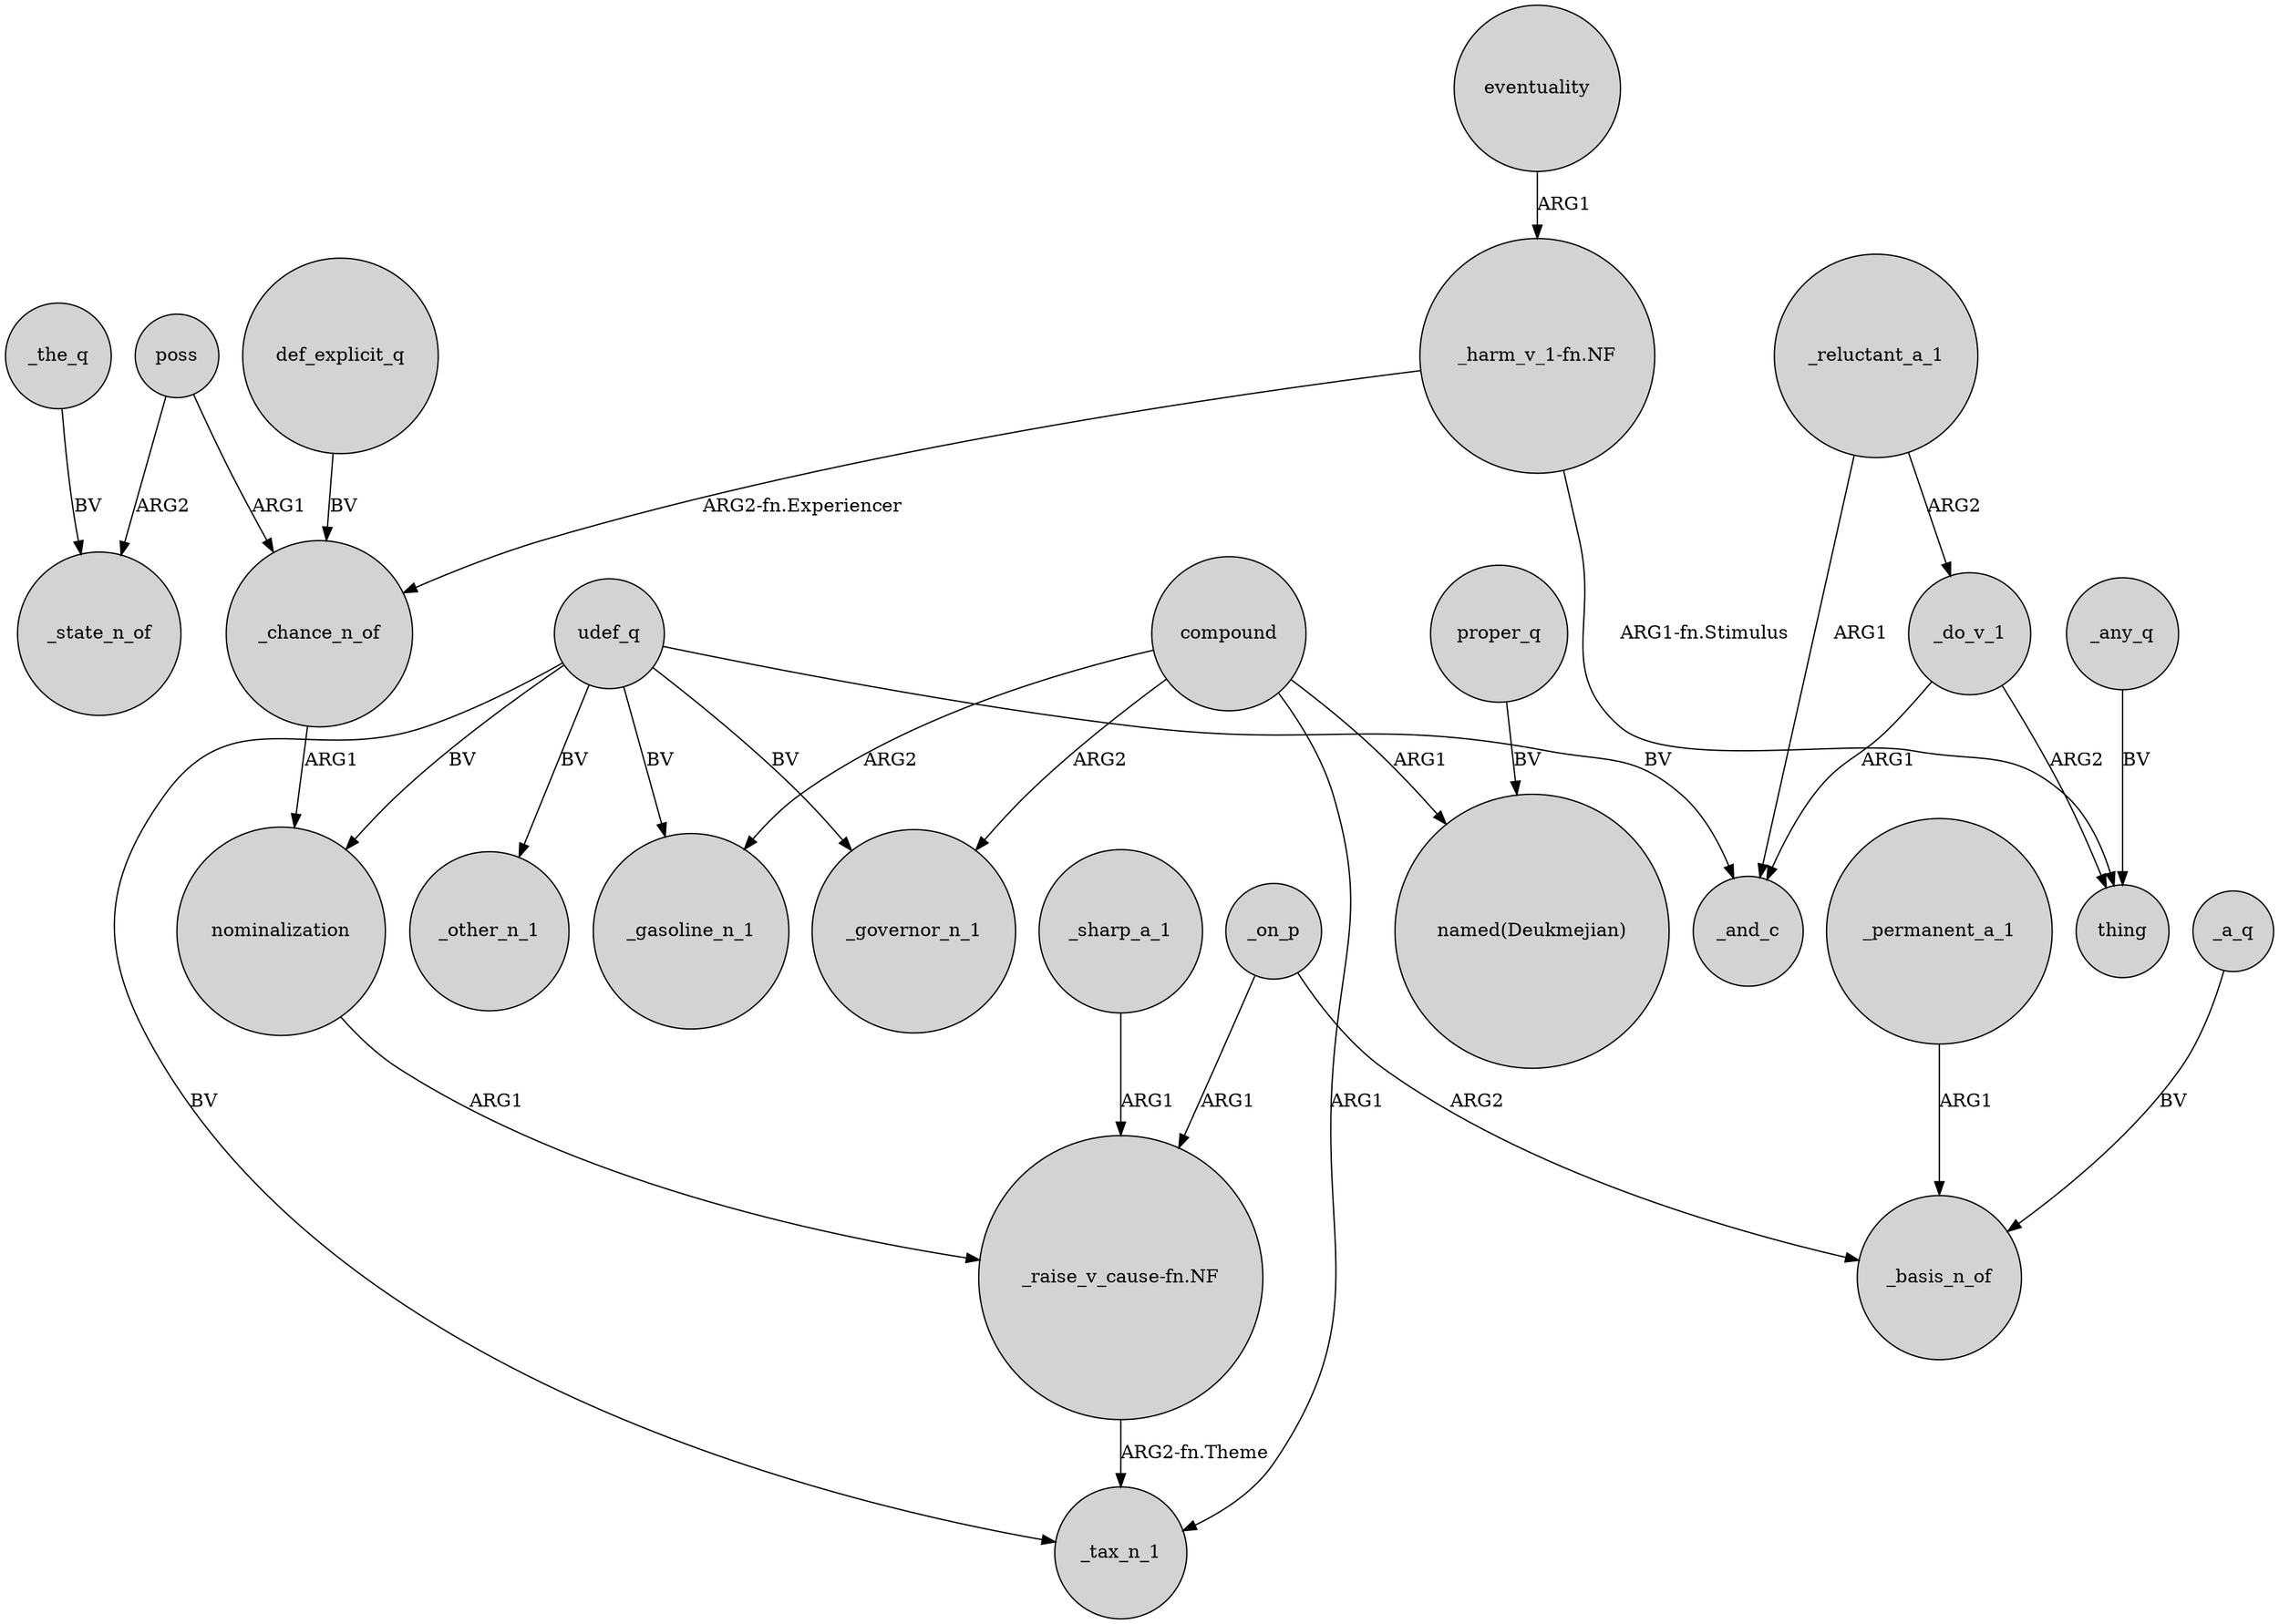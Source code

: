 digraph {
	node [shape=circle style=filled]
	udef_q -> _governor_n_1 [label=BV]
	"_raise_v_cause-fn.NF" -> _tax_n_1 [label="ARG2-fn.Theme"]
	_on_p -> "_raise_v_cause-fn.NF" [label=ARG1]
	compound -> _gasoline_n_1 [label=ARG2]
	poss -> _state_n_of [label=ARG2]
	nominalization -> "_raise_v_cause-fn.NF" [label=ARG1]
	_the_q -> _state_n_of [label=BV]
	eventuality -> "_harm_v_1-fn.NF" [label=ARG1]
	"_harm_v_1-fn.NF" -> _chance_n_of [label="ARG2-fn.Experiencer"]
	_reluctant_a_1 -> _do_v_1 [label=ARG2]
	compound -> _tax_n_1 [label=ARG1]
	_a_q -> _basis_n_of [label=BV]
	_reluctant_a_1 -> _and_c [label=ARG1]
	udef_q -> _other_n_1 [label=BV]
	udef_q -> _tax_n_1 [label=BV]
	poss -> _chance_n_of [label=ARG1]
	compound -> _governor_n_1 [label=ARG2]
	_do_v_1 -> _and_c [label=ARG1]
	_permanent_a_1 -> _basis_n_of [label=ARG1]
	def_explicit_q -> _chance_n_of [label=BV]
	proper_q -> "named(Deukmejian)" [label=BV]
	_sharp_a_1 -> "_raise_v_cause-fn.NF" [label=ARG1]
	compound -> "named(Deukmejian)" [label=ARG1]
	udef_q -> nominalization [label=BV]
	_on_p -> _basis_n_of [label=ARG2]
	_do_v_1 -> thing [label=ARG2]
	udef_q -> _gasoline_n_1 [label=BV]
	_chance_n_of -> nominalization [label=ARG1]
	udef_q -> _and_c [label=BV]
	_any_q -> thing [label=BV]
	"_harm_v_1-fn.NF" -> thing [label="ARG1-fn.Stimulus"]
}
